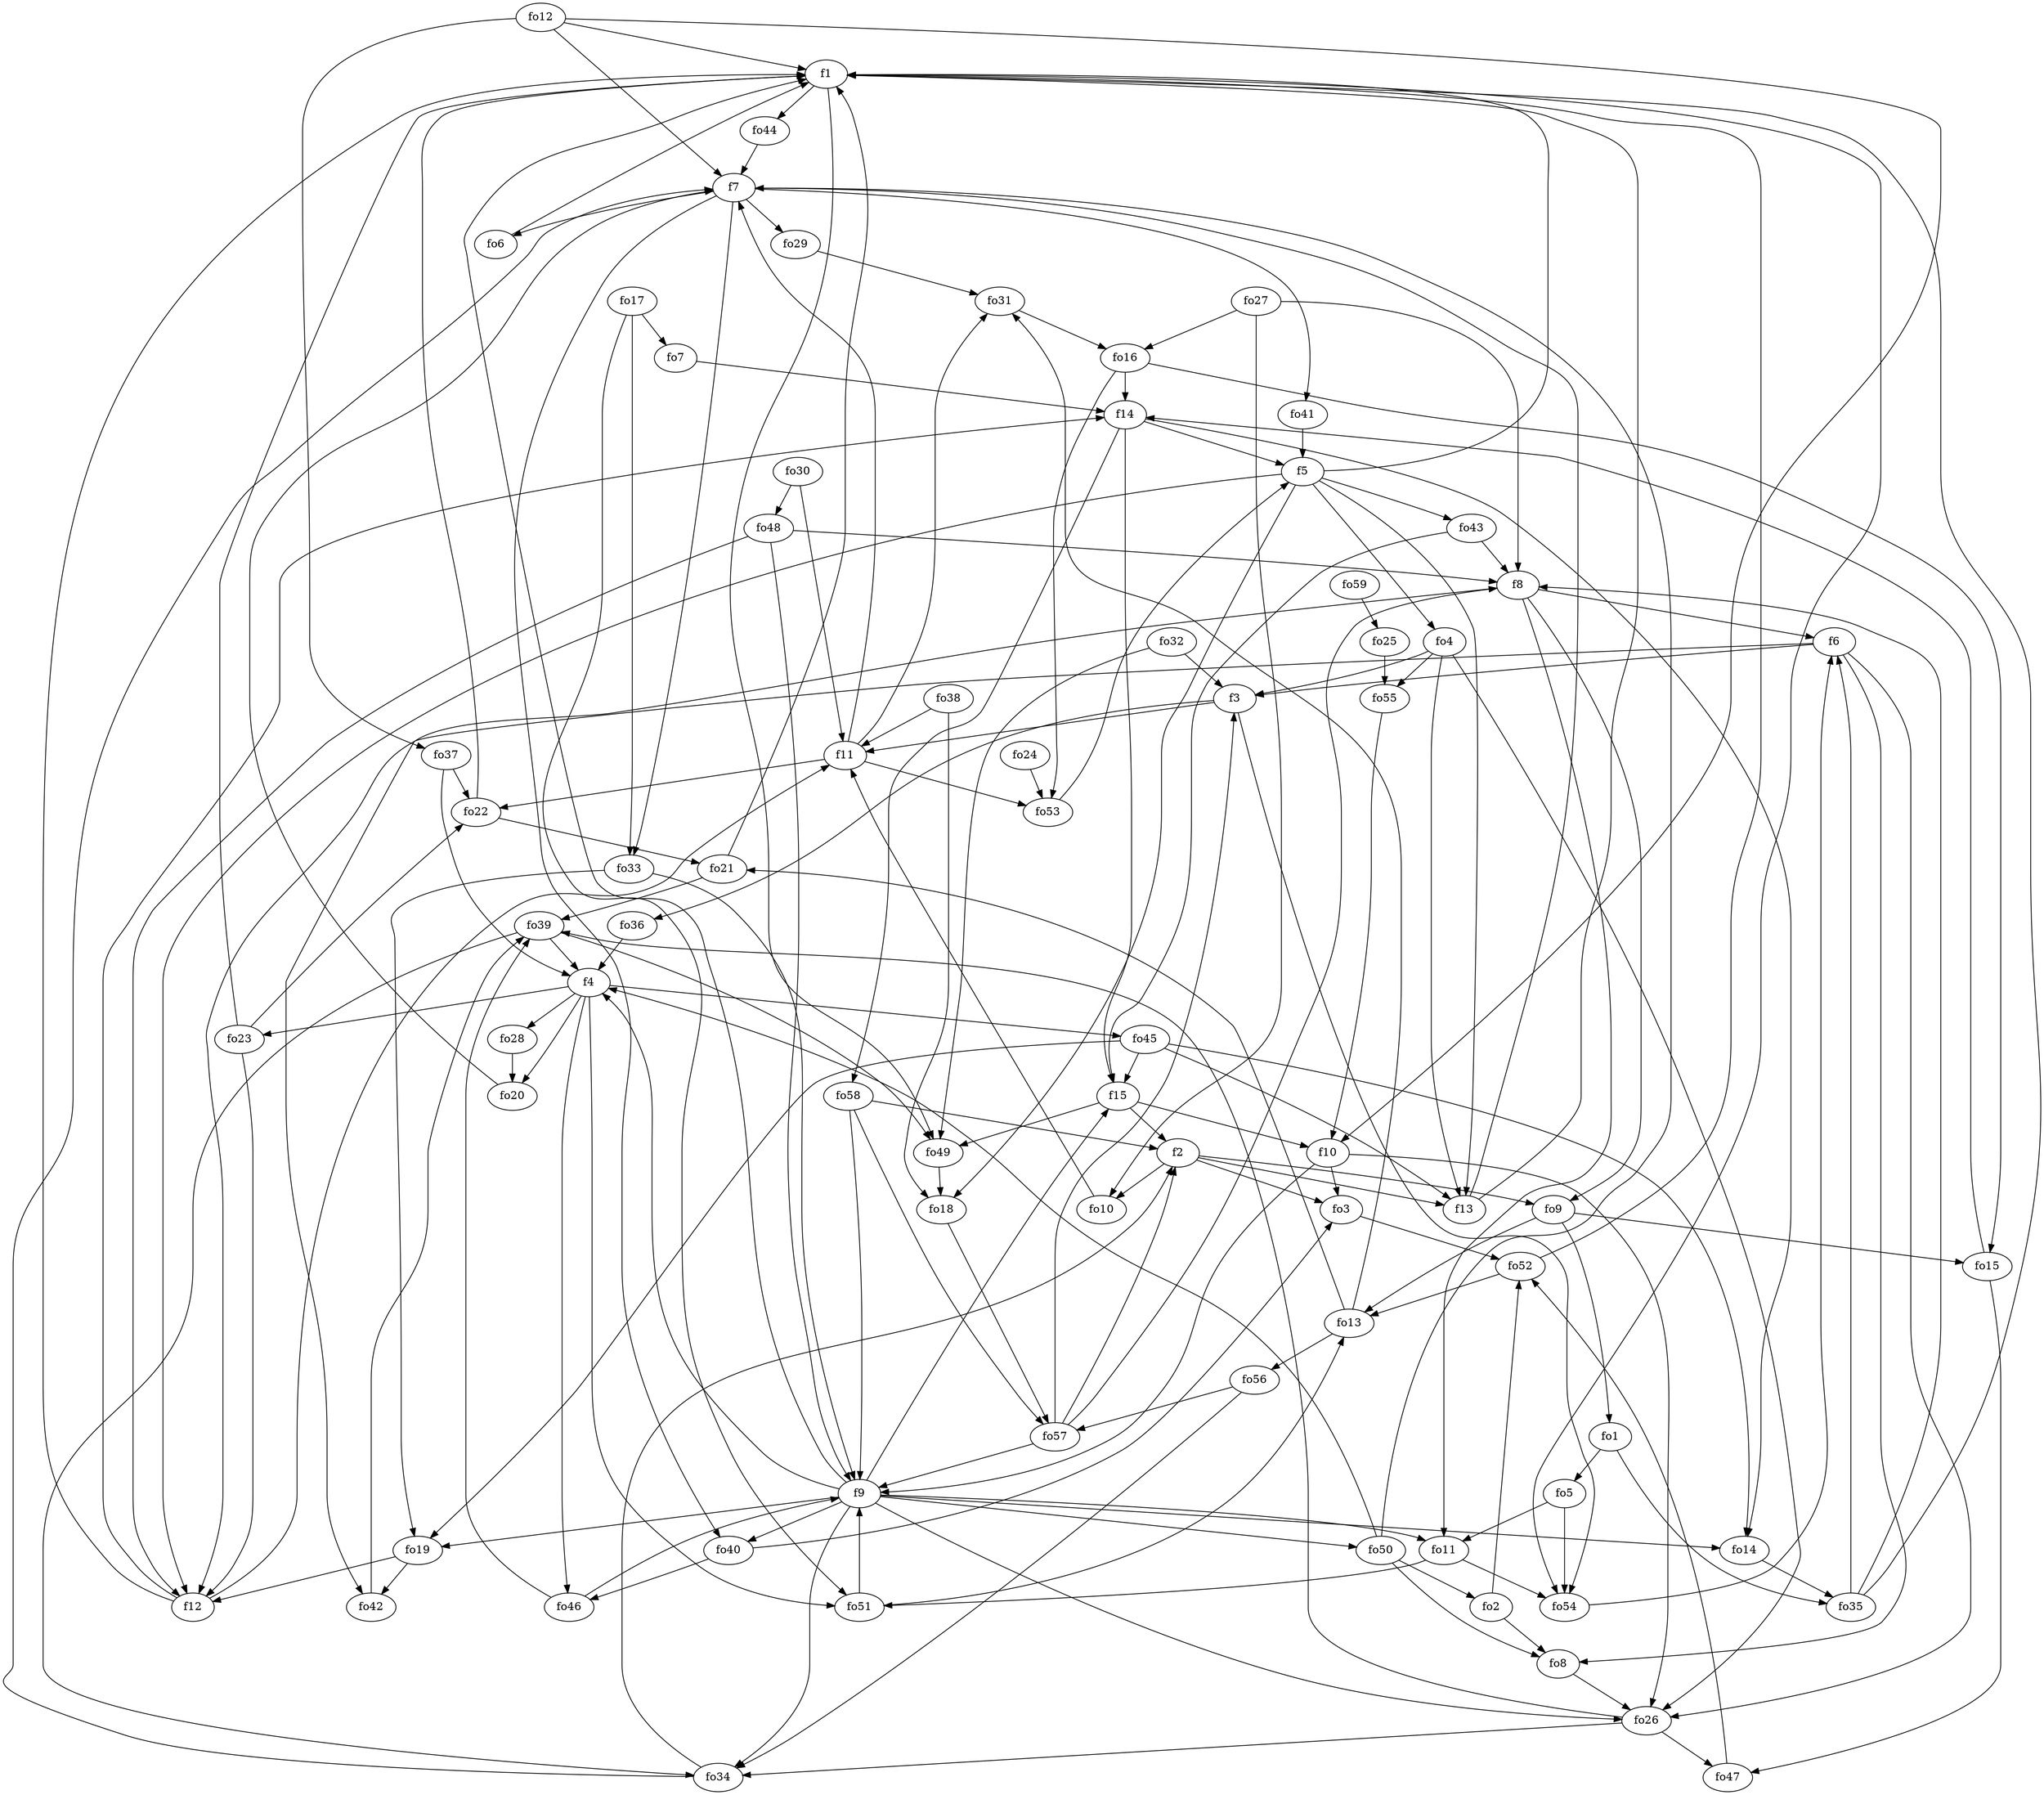 strict digraph  {
f1;
f2;
f3;
f4;
f5;
f6;
f7;
f8;
f9;
f10;
f11;
f12;
f13;
f14;
f15;
fo1;
fo2;
fo3;
fo4;
fo5;
fo6;
fo7;
fo8;
fo9;
fo10;
fo11;
fo12;
fo13;
fo14;
fo15;
fo16;
fo17;
fo18;
fo19;
fo20;
fo21;
fo22;
fo23;
fo24;
fo25;
fo26;
fo27;
fo28;
fo29;
fo30;
fo31;
fo32;
fo33;
fo34;
fo35;
fo36;
fo37;
fo38;
fo39;
fo40;
fo41;
fo42;
fo43;
fo44;
fo45;
fo46;
fo47;
fo48;
fo49;
fo50;
fo51;
fo52;
fo53;
fo54;
fo55;
fo56;
fo57;
fo58;
fo59;
f1 -> fo49  [weight=2];
f1 -> fo54  [weight=2];
f1 -> fo44  [weight=2];
f2 -> fo9  [weight=2];
f2 -> f13  [weight=2];
f2 -> fo3  [weight=2];
f2 -> fo10  [weight=2];
f3 -> fo36  [weight=2];
f3 -> fo54  [weight=2];
f3 -> f11  [weight=2];
f4 -> fo20  [weight=2];
f4 -> fo46  [weight=2];
f4 -> fo28  [weight=2];
f4 -> fo51  [weight=2];
f4 -> fo45  [weight=2];
f4 -> fo23  [weight=2];
f5 -> fo18  [weight=2];
f5 -> fo4  [weight=2];
f5 -> fo43  [weight=2];
f5 -> f1  [weight=2];
f5 -> f13  [weight=2];
f5 -> f12  [weight=2];
f6 -> f12  [weight=2];
f6 -> fo8  [weight=2];
f6 -> fo26  [weight=2];
f6 -> f3  [weight=2];
f7 -> fo29  [weight=2];
f7 -> fo41  [weight=2];
f7 -> fo40  [weight=2];
f7 -> fo33  [weight=2];
f7 -> fo6  [weight=2];
f8 -> fo42  [weight=2];
f8 -> fo11  [weight=2];
f8 -> fo9  [weight=2];
f8 -> f6  [weight=2];
f9 -> fo19  [weight=2];
f9 -> f15  [weight=2];
f9 -> fo40  [weight=2];
f9 -> fo14  [weight=2];
f9 -> fo26  [weight=2];
f9 -> fo50  [weight=2];
f9 -> fo34  [weight=2];
f9 -> f1  [weight=2];
f9 -> fo11  [weight=2];
f9 -> f4  [weight=2];
f10 -> f9  [weight=2];
f10 -> fo3  [weight=2];
f10 -> fo26  [weight=2];
f11 -> fo22  [weight=2];
f11 -> f7  [weight=2];
f11 -> fo53  [weight=2];
f11 -> fo31  [weight=2];
f12 -> f14  [weight=2];
f12 -> f11  [weight=2];
f12 -> f1  [weight=2];
f13 -> f1  [weight=2];
f13 -> f7  [weight=2];
f14 -> fo14  [weight=2];
f14 -> f5  [weight=2];
f14 -> fo58  [weight=2];
f14 -> f15  [weight=2];
f15 -> fo49  [weight=2];
f15 -> f10  [weight=2];
f15 -> f2  [weight=2];
fo1 -> fo35  [weight=2];
fo1 -> fo5  [weight=2];
fo2 -> fo52  [weight=2];
fo2 -> fo8  [weight=2];
fo3 -> fo52  [weight=2];
fo4 -> f13  [weight=2];
fo4 -> fo26  [weight=2];
fo4 -> f3  [weight=2];
fo4 -> fo55  [weight=2];
fo5 -> fo54  [weight=2];
fo5 -> fo11  [weight=2];
fo6 -> f1  [weight=2];
fo7 -> f14  [weight=2];
fo8 -> fo26  [weight=2];
fo9 -> fo13  [weight=2];
fo9 -> fo15  [weight=2];
fo9 -> fo1  [weight=2];
fo10 -> f11  [weight=2];
fo11 -> fo54  [weight=2];
fo11 -> fo51  [weight=2];
fo12 -> fo37  [weight=2];
fo12 -> f7  [weight=2];
fo12 -> f1  [weight=2];
fo12 -> f10  [weight=2];
fo13 -> fo31  [weight=2];
fo13 -> fo21  [weight=2];
fo13 -> fo56  [weight=2];
fo14 -> fo35  [weight=2];
fo15 -> f14  [weight=2];
fo15 -> fo47  [weight=2];
fo16 -> fo15  [weight=2];
fo16 -> fo53  [weight=2];
fo16 -> f14  [weight=2];
fo17 -> fo33  [weight=2];
fo17 -> fo51  [weight=2];
fo17 -> fo7  [weight=2];
fo18 -> fo57  [weight=2];
fo19 -> f12  [weight=2];
fo19 -> fo42  [weight=2];
fo20 -> f7  [weight=2];
fo21 -> fo39  [weight=2];
fo21 -> f1  [weight=2];
fo22 -> fo21  [weight=2];
fo22 -> f1  [weight=2];
fo23 -> fo22  [weight=2];
fo23 -> f1  [weight=2];
fo23 -> f12  [weight=2];
fo24 -> fo53  [weight=2];
fo25 -> fo55  [weight=2];
fo26 -> fo34  [weight=2];
fo26 -> fo39  [weight=2];
fo26 -> fo47  [weight=2];
fo27 -> fo16  [weight=2];
fo27 -> f8  [weight=2];
fo27 -> fo10  [weight=2];
fo28 -> fo20  [weight=2];
fo29 -> fo31  [weight=2];
fo30 -> f11  [weight=2];
fo30 -> fo48  [weight=2];
fo31 -> fo16  [weight=2];
fo32 -> fo49  [weight=2];
fo32 -> f3  [weight=2];
fo33 -> fo19  [weight=2];
fo33 -> f9  [weight=2];
fo34 -> f2  [weight=2];
fo34 -> f7  [weight=2];
fo35 -> f1  [weight=2];
fo35 -> f6  [weight=2];
fo35 -> f8  [weight=2];
fo36 -> f4  [weight=2];
fo37 -> fo22  [weight=2];
fo37 -> f4  [weight=2];
fo38 -> f11  [weight=2];
fo38 -> fo18  [weight=2];
fo39 -> fo34  [weight=2];
fo39 -> f4  [weight=2];
fo39 -> fo49  [weight=2];
fo40 -> fo46  [weight=2];
fo40 -> fo3  [weight=2];
fo41 -> f5  [weight=2];
fo42 -> fo39  [weight=2];
fo43 -> f15  [weight=2];
fo43 -> f8  [weight=2];
fo44 -> f7  [weight=2];
fo45 -> fo14  [weight=2];
fo45 -> f13  [weight=2];
fo45 -> f15  [weight=2];
fo45 -> fo19  [weight=2];
fo46 -> fo39  [weight=2];
fo46 -> f9  [weight=2];
fo47 -> fo52  [weight=2];
fo48 -> f8  [weight=2];
fo48 -> f9  [weight=2];
fo48 -> f12  [weight=2];
fo49 -> fo18  [weight=2];
fo50 -> fo8  [weight=2];
fo50 -> f4  [weight=2];
fo50 -> f7  [weight=2];
fo50 -> fo2  [weight=2];
fo51 -> fo13  [weight=2];
fo51 -> f9  [weight=2];
fo52 -> fo13  [weight=2];
fo52 -> f1  [weight=2];
fo53 -> f5  [weight=2];
fo54 -> f6  [weight=2];
fo55 -> f10  [weight=2];
fo56 -> fo34  [weight=2];
fo56 -> fo57  [weight=2];
fo57 -> f9  [weight=2];
fo57 -> f3  [weight=2];
fo57 -> f8  [weight=2];
fo57 -> f2  [weight=2];
fo58 -> f2  [weight=2];
fo58 -> fo57  [weight=2];
fo58 -> f9  [weight=2];
fo59 -> fo25  [weight=2];
}
